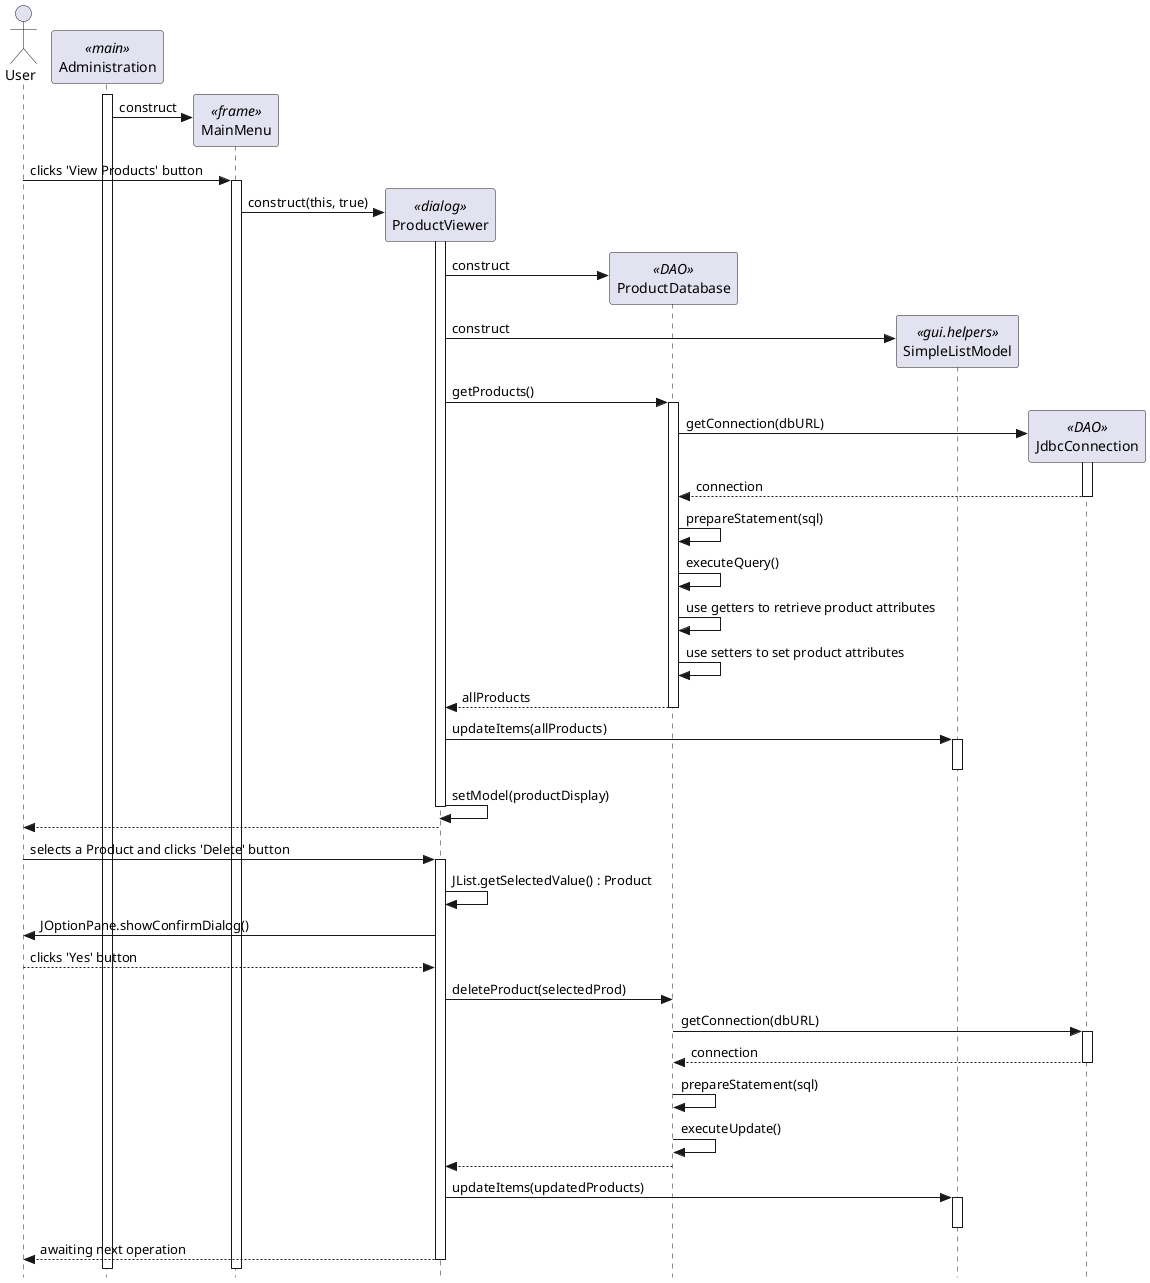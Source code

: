 @startuml

' use strict UML mode
skinparam style strictuml

' create actor user
actor "User" as user

' create main adminstration 
participant "Administration" as main <<main>>
main++

' create main menu frame
create "MainMenu" as menu <<frame>>
main -> menu : construct

user -> menu++ : clicks 'View Products' button

' create product viewer dialog
create "ProductViewer" as viewer <<dialog>>
menu -> viewer :  construct(this, true)

viewer++

' create a DAO
create "ProductDatabase" as dao <<DAO>>
viewer -> dao : construct 

' create the simple model list
create "SimpleListModel" as modellist <<gui.helpers>>
viewer -> modellist : construct

' get the products from dao database
viewer -> dao++ : getProducts()

create "JdbcConnection" as jdbc <<DAO>>
dao -> jdbc++ : getConnection(dbURL)
jdbc--> dao : connection
jdbc--

dao -> dao : prepareStatement(sql)
dao -> dao : executeQuery()
dao -> dao : use getters to retrieve product attributes
dao -> dao : use setters to set product attributes
dao --> viewer : allProducts
dao--

' put products in Simple List Model
viewer -> modellist++ : updateItems(allProducts)
modellist--

' update list to display products
viewer -> viewer : setModel(productDisplay)
viewer--

viewer --> user

' dispose dialog
user -> viewer++ : selects a Product and clicks 'Delete' button

viewer -> viewer : JList.getSelectedValue() : Product
viewer -> user : JOptionPane.showConfirmDialog()
user --> viewer : clicks 'Yes' button
viewer -> dao : deleteProduct(selectedProd)

dao -> jdbc++ : getConnection(dbURL)
jdbc--> dao : connection
jdbc--

dao -> dao : prepareStatement(sql)
dao -> dao : executeUpdate()

dao --> viewer

viewer -> modellist++ : updateItems(updatedProducts)
modellist--

viewer --> user-- : awaiting next operation

@enduml
